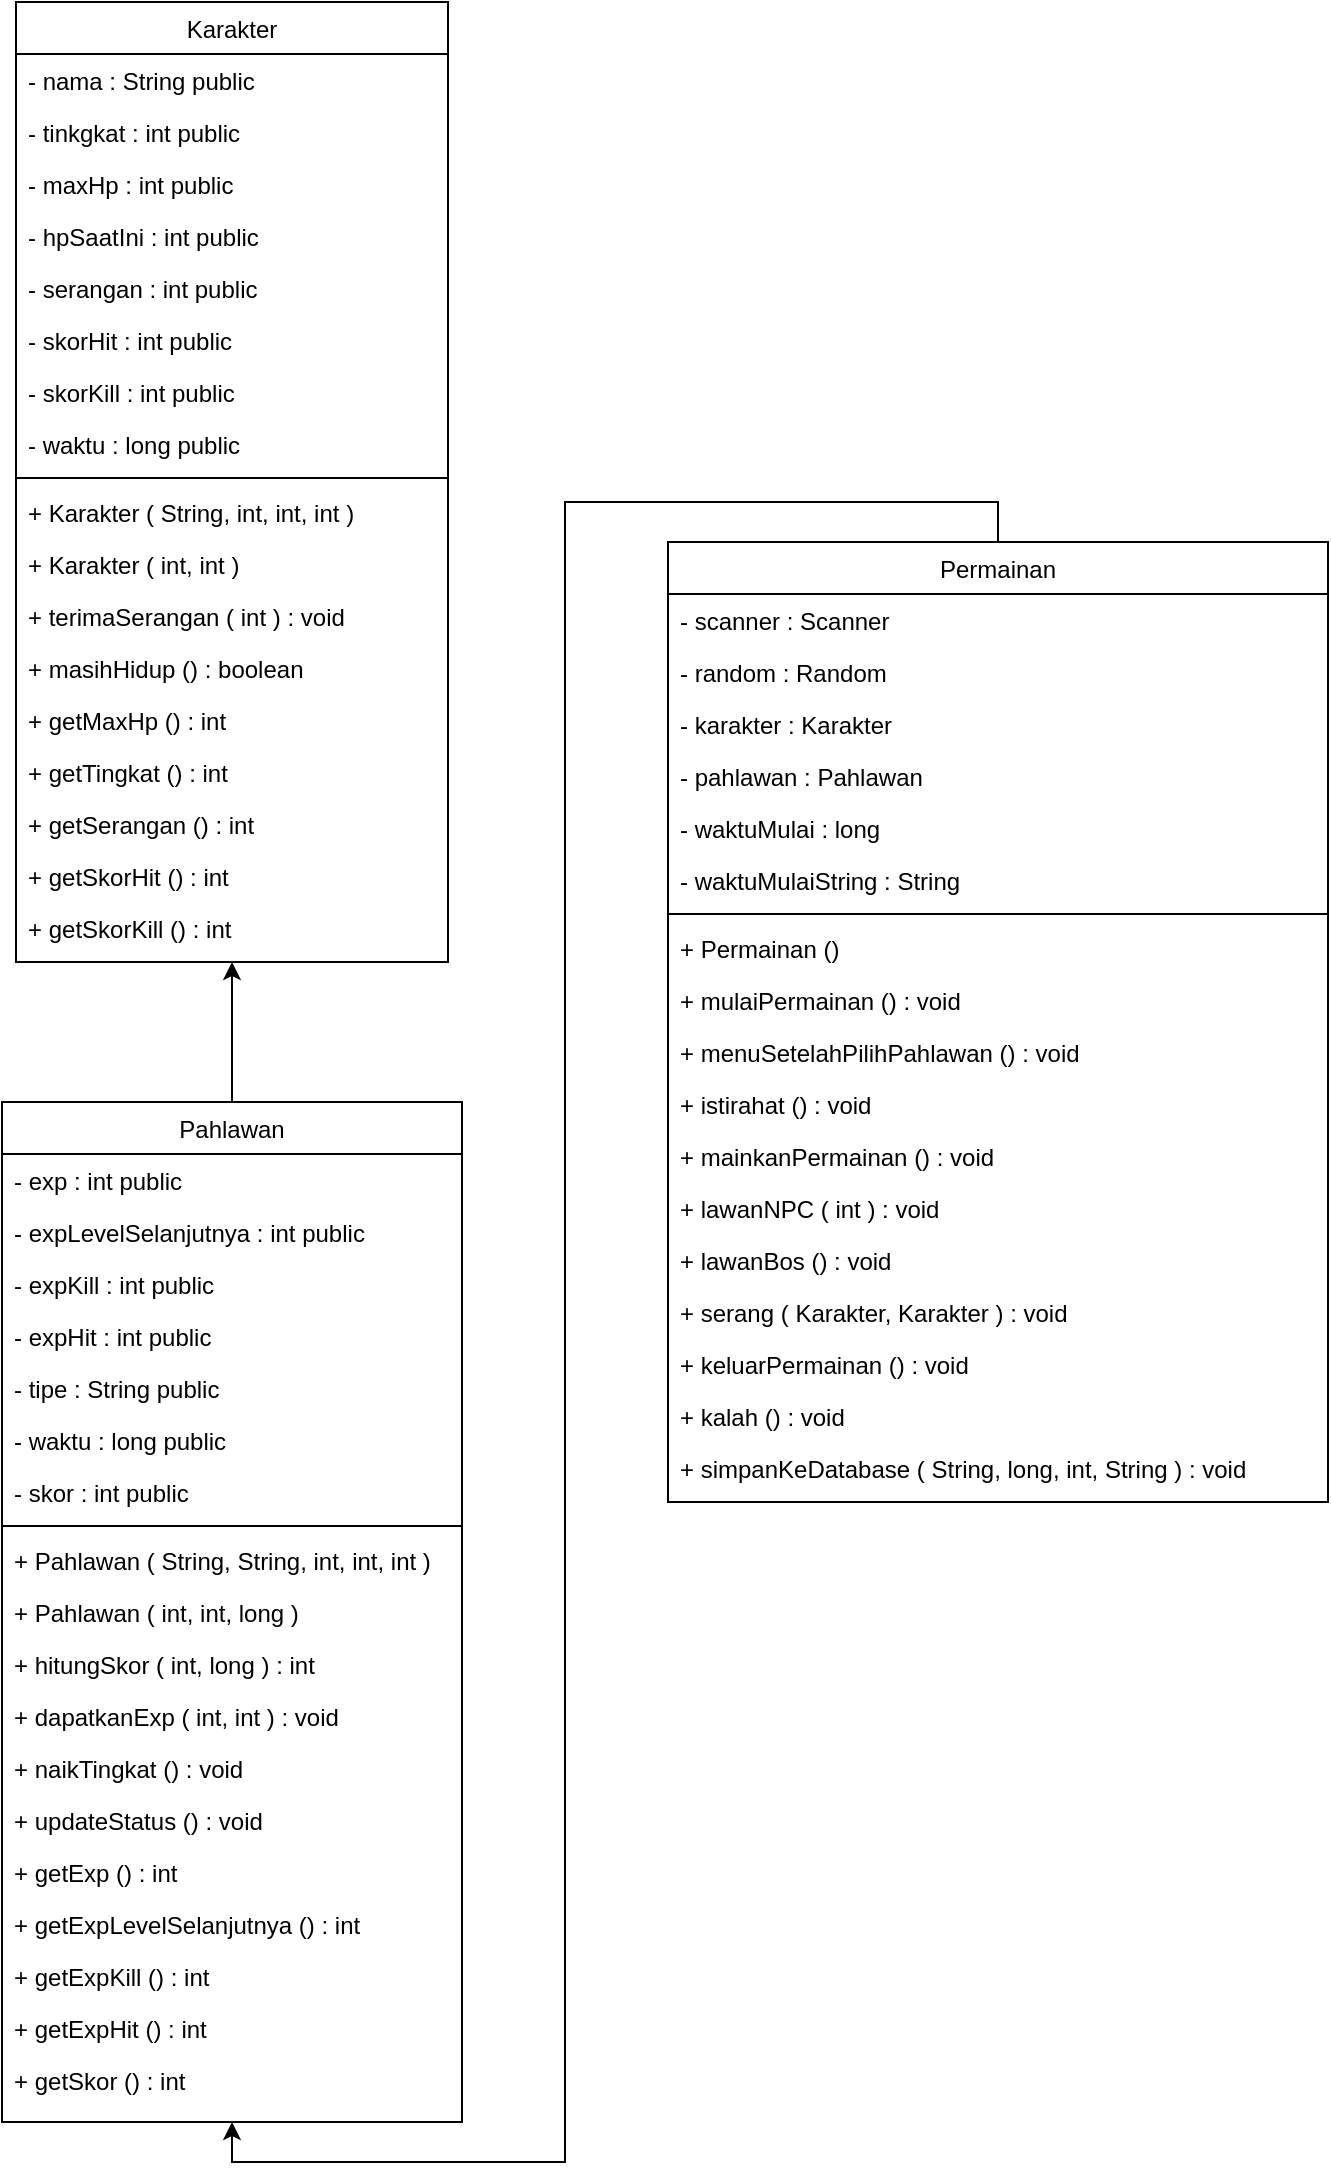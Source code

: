 <mxfile version="24.5.5" type="device">
  <diagram name="Page-1" id="tk5IV74QTJsS3JRGVYiR">
    <mxGraphModel dx="1786" dy="2429" grid="1" gridSize="10" guides="1" tooltips="1" connect="1" arrows="1" fold="1" page="1" pageScale="1" pageWidth="827" pageHeight="1169" math="0" shadow="0">
      <root>
        <mxCell id="0" />
        <mxCell id="1" parent="0" />
        <mxCell id="ekfM5-vfuh0EuMDIDGHF-13" style="edgeStyle=orthogonalEdgeStyle;rounded=0;orthogonalLoop=1;jettySize=auto;html=1;exitX=0.5;exitY=0;exitDx=0;exitDy=0;entryX=0.5;entryY=1;entryDx=0;entryDy=0;" edge="1" parent="1" source="ekfM5-vfuh0EuMDIDGHF-14" target="ekfM5-vfuh0EuMDIDGHF-23">
          <mxGeometry relative="1" as="geometry" />
        </mxCell>
        <mxCell id="ekfM5-vfuh0EuMDIDGHF-14" value="Pahlawan" style="swimlane;fontStyle=0;align=center;verticalAlign=top;childLayout=stackLayout;horizontal=1;startSize=26;horizontalStack=0;resizeParent=1;resizeLast=0;collapsible=1;marginBottom=0;rounded=0;shadow=0;strokeWidth=1;" vertex="1" parent="1">
          <mxGeometry x="327" y="250" width="230" height="510" as="geometry">
            <mxRectangle x="130" y="380" width="160" height="26" as="alternateBounds" />
          </mxGeometry>
        </mxCell>
        <mxCell id="ekfM5-vfuh0EuMDIDGHF-15" value="- exp : int public" style="text;align=left;verticalAlign=top;spacingLeft=4;spacingRight=4;overflow=hidden;rotatable=0;points=[[0,0.5],[1,0.5]];portConstraint=eastwest;" vertex="1" parent="ekfM5-vfuh0EuMDIDGHF-14">
          <mxGeometry y="26" width="230" height="26" as="geometry" />
        </mxCell>
        <mxCell id="ekfM5-vfuh0EuMDIDGHF-16" value="- expLevelSelanjutnya : int public" style="text;align=left;verticalAlign=top;spacingLeft=4;spacingRight=4;overflow=hidden;rotatable=0;points=[[0,0.5],[1,0.5]];portConstraint=eastwest;rounded=0;shadow=0;html=0;" vertex="1" parent="ekfM5-vfuh0EuMDIDGHF-14">
          <mxGeometry y="52" width="230" height="26" as="geometry" />
        </mxCell>
        <mxCell id="ekfM5-vfuh0EuMDIDGHF-17" value="- expKill : int public" style="text;align=left;verticalAlign=top;spacingLeft=4;spacingRight=4;overflow=hidden;rotatable=0;points=[[0,0.5],[1,0.5]];portConstraint=eastwest;rounded=0;shadow=0;html=0;" vertex="1" parent="ekfM5-vfuh0EuMDIDGHF-14">
          <mxGeometry y="78" width="230" height="26" as="geometry" />
        </mxCell>
        <mxCell id="ekfM5-vfuh0EuMDIDGHF-18" value="- expHit : int public" style="text;align=left;verticalAlign=top;spacingLeft=4;spacingRight=4;overflow=hidden;rotatable=0;points=[[0,0.5],[1,0.5]];portConstraint=eastwest;rounded=0;shadow=0;html=0;" vertex="1" parent="ekfM5-vfuh0EuMDIDGHF-14">
          <mxGeometry y="104" width="230" height="26" as="geometry" />
        </mxCell>
        <mxCell id="ekfM5-vfuh0EuMDIDGHF-20" value="- tipe : String public" style="text;align=left;verticalAlign=top;spacingLeft=4;spacingRight=4;overflow=hidden;rotatable=0;points=[[0,0.5],[1,0.5]];portConstraint=eastwest;fontStyle=0" vertex="1" parent="ekfM5-vfuh0EuMDIDGHF-14">
          <mxGeometry y="130" width="230" height="26" as="geometry" />
        </mxCell>
        <mxCell id="ekfM5-vfuh0EuMDIDGHF-21" value="- waktu : long public" style="text;align=left;verticalAlign=top;spacingLeft=4;spacingRight=4;overflow=hidden;rotatable=0;points=[[0,0.5],[1,0.5]];portConstraint=eastwest;" vertex="1" parent="ekfM5-vfuh0EuMDIDGHF-14">
          <mxGeometry y="156" width="230" height="26" as="geometry" />
        </mxCell>
        <mxCell id="ekfM5-vfuh0EuMDIDGHF-22" value="- skor : int public" style="text;align=left;verticalAlign=top;spacingLeft=4;spacingRight=4;overflow=hidden;rotatable=0;points=[[0,0.5],[1,0.5]];portConstraint=eastwest;" vertex="1" parent="ekfM5-vfuh0EuMDIDGHF-14">
          <mxGeometry y="182" width="230" height="26" as="geometry" />
        </mxCell>
        <mxCell id="ekfM5-vfuh0EuMDIDGHF-19" value="" style="line;html=1;strokeWidth=1;align=left;verticalAlign=middle;spacingTop=-1;spacingLeft=3;spacingRight=3;rotatable=0;labelPosition=right;points=[];portConstraint=eastwest;" vertex="1" parent="ekfM5-vfuh0EuMDIDGHF-14">
          <mxGeometry y="208" width="230" height="8" as="geometry" />
        </mxCell>
        <mxCell id="ekfM5-vfuh0EuMDIDGHF-61" value="+ Pahlawan ( String, String, int, int, int )" style="text;align=left;verticalAlign=top;spacingLeft=4;spacingRight=4;overflow=hidden;rotatable=0;points=[[0,0.5],[1,0.5]];portConstraint=eastwest;" vertex="1" parent="ekfM5-vfuh0EuMDIDGHF-14">
          <mxGeometry y="216" width="230" height="26" as="geometry" />
        </mxCell>
        <mxCell id="ekfM5-vfuh0EuMDIDGHF-62" value="+ Pahlawan ( int, int, long )" style="text;align=left;verticalAlign=top;spacingLeft=4;spacingRight=4;overflow=hidden;rotatable=0;points=[[0,0.5],[1,0.5]];portConstraint=eastwest;rounded=0;shadow=0;html=0;" vertex="1" parent="ekfM5-vfuh0EuMDIDGHF-14">
          <mxGeometry y="242" width="230" height="26" as="geometry" />
        </mxCell>
        <mxCell id="ekfM5-vfuh0EuMDIDGHF-67" value="+ hitungSkor ( int, long ) : int" style="text;align=left;verticalAlign=top;spacingLeft=4;spacingRight=4;overflow=hidden;rotatable=0;points=[[0,0.5],[1,0.5]];portConstraint=eastwest;" vertex="1" parent="ekfM5-vfuh0EuMDIDGHF-14">
          <mxGeometry y="268" width="230" height="26" as="geometry" />
        </mxCell>
        <mxCell id="ekfM5-vfuh0EuMDIDGHF-66" value="+ dapatkanExp ( int, int ) : void" style="text;align=left;verticalAlign=top;spacingLeft=4;spacingRight=4;overflow=hidden;rotatable=0;points=[[0,0.5],[1,0.5]];portConstraint=eastwest;" vertex="1" parent="ekfM5-vfuh0EuMDIDGHF-14">
          <mxGeometry y="294" width="230" height="26" as="geometry" />
        </mxCell>
        <mxCell id="ekfM5-vfuh0EuMDIDGHF-65" value="+ naikTingkat () : void" style="text;align=left;verticalAlign=top;spacingLeft=4;spacingRight=4;overflow=hidden;rotatable=0;points=[[0,0.5],[1,0.5]];portConstraint=eastwest;fontStyle=0" vertex="1" parent="ekfM5-vfuh0EuMDIDGHF-14">
          <mxGeometry y="320" width="230" height="26" as="geometry" />
        </mxCell>
        <mxCell id="ekfM5-vfuh0EuMDIDGHF-64" value="+ updateStatus () : void" style="text;align=left;verticalAlign=top;spacingLeft=4;spacingRight=4;overflow=hidden;rotatable=0;points=[[0,0.5],[1,0.5]];portConstraint=eastwest;rounded=0;shadow=0;html=0;" vertex="1" parent="ekfM5-vfuh0EuMDIDGHF-14">
          <mxGeometry y="346" width="230" height="26" as="geometry" />
        </mxCell>
        <mxCell id="ekfM5-vfuh0EuMDIDGHF-63" value="+ getExp () : int" style="text;align=left;verticalAlign=top;spacingLeft=4;spacingRight=4;overflow=hidden;rotatable=0;points=[[0,0.5],[1,0.5]];portConstraint=eastwest;rounded=0;shadow=0;html=0;" vertex="1" parent="ekfM5-vfuh0EuMDIDGHF-14">
          <mxGeometry y="372" width="230" height="26" as="geometry" />
        </mxCell>
        <mxCell id="ekfM5-vfuh0EuMDIDGHF-70" value="+ getExpLevelSelanjutnya () : int" style="text;align=left;verticalAlign=top;spacingLeft=4;spacingRight=4;overflow=hidden;rotatable=0;points=[[0,0.5],[1,0.5]];portConstraint=eastwest;" vertex="1" parent="ekfM5-vfuh0EuMDIDGHF-14">
          <mxGeometry y="398" width="230" height="26" as="geometry" />
        </mxCell>
        <mxCell id="ekfM5-vfuh0EuMDIDGHF-73" value="+ getExpKill () : int" style="text;align=left;verticalAlign=top;spacingLeft=4;spacingRight=4;overflow=hidden;rotatable=0;points=[[0,0.5],[1,0.5]];portConstraint=eastwest;rounded=0;shadow=0;html=0;" vertex="1" parent="ekfM5-vfuh0EuMDIDGHF-14">
          <mxGeometry y="424" width="230" height="26" as="geometry" />
        </mxCell>
        <mxCell id="ekfM5-vfuh0EuMDIDGHF-72" value="+ getExpHit () : int" style="text;align=left;verticalAlign=top;spacingLeft=4;spacingRight=4;overflow=hidden;rotatable=0;points=[[0,0.5],[1,0.5]];portConstraint=eastwest;rounded=0;shadow=0;html=0;" vertex="1" parent="ekfM5-vfuh0EuMDIDGHF-14">
          <mxGeometry y="450" width="230" height="26" as="geometry" />
        </mxCell>
        <mxCell id="ekfM5-vfuh0EuMDIDGHF-71" value="+ getSkor () : int" style="text;align=left;verticalAlign=top;spacingLeft=4;spacingRight=4;overflow=hidden;rotatable=0;points=[[0,0.5],[1,0.5]];portConstraint=eastwest;fontStyle=0" vertex="1" parent="ekfM5-vfuh0EuMDIDGHF-14">
          <mxGeometry y="476" width="230" height="26" as="geometry" />
        </mxCell>
        <mxCell id="ekfM5-vfuh0EuMDIDGHF-23" value="Karakter" style="swimlane;fontStyle=0;align=center;verticalAlign=top;childLayout=stackLayout;horizontal=1;startSize=26;horizontalStack=0;resizeParent=1;resizeLast=0;collapsible=1;marginBottom=0;rounded=0;shadow=0;strokeWidth=1;" vertex="1" parent="1">
          <mxGeometry x="334" y="-300" width="216" height="480" as="geometry">
            <mxRectangle x="550" y="140" width="160" height="26" as="alternateBounds" />
          </mxGeometry>
        </mxCell>
        <mxCell id="ekfM5-vfuh0EuMDIDGHF-24" value="- nama : String public" style="text;align=left;verticalAlign=top;spacingLeft=4;spacingRight=4;overflow=hidden;rotatable=0;points=[[0,0.5],[1,0.5]];portConstraint=eastwest;" vertex="1" parent="ekfM5-vfuh0EuMDIDGHF-23">
          <mxGeometry y="26" width="216" height="26" as="geometry" />
        </mxCell>
        <mxCell id="ekfM5-vfuh0EuMDIDGHF-25" value="- tinkgkat : int public" style="text;align=left;verticalAlign=top;spacingLeft=4;spacingRight=4;overflow=hidden;rotatable=0;points=[[0,0.5],[1,0.5]];portConstraint=eastwest;rounded=0;shadow=0;html=0;" vertex="1" parent="ekfM5-vfuh0EuMDIDGHF-23">
          <mxGeometry y="52" width="216" height="26" as="geometry" />
        </mxCell>
        <mxCell id="ekfM5-vfuh0EuMDIDGHF-26" value="- maxHp : int public" style="text;align=left;verticalAlign=top;spacingLeft=4;spacingRight=4;overflow=hidden;rotatable=0;points=[[0,0.5],[1,0.5]];portConstraint=eastwest;rounded=0;shadow=0;html=0;" vertex="1" parent="ekfM5-vfuh0EuMDIDGHF-23">
          <mxGeometry y="78" width="216" height="26" as="geometry" />
        </mxCell>
        <mxCell id="ekfM5-vfuh0EuMDIDGHF-27" value="- hpSaatIni : int public" style="text;align=left;verticalAlign=top;spacingLeft=4;spacingRight=4;overflow=hidden;rotatable=0;points=[[0,0.5],[1,0.5]];portConstraint=eastwest;rounded=0;shadow=0;html=0;" vertex="1" parent="ekfM5-vfuh0EuMDIDGHF-23">
          <mxGeometry y="104" width="216" height="26" as="geometry" />
        </mxCell>
        <mxCell id="ekfM5-vfuh0EuMDIDGHF-28" value="- serangan : int public" style="text;align=left;verticalAlign=top;spacingLeft=4;spacingRight=4;overflow=hidden;rotatable=0;points=[[0,0.5],[1,0.5]];portConstraint=eastwest;rounded=0;shadow=0;html=0;" vertex="1" parent="ekfM5-vfuh0EuMDIDGHF-23">
          <mxGeometry y="130" width="216" height="26" as="geometry" />
        </mxCell>
        <mxCell id="ekfM5-vfuh0EuMDIDGHF-29" value="- skorHit : int public" style="text;align=left;verticalAlign=top;spacingLeft=4;spacingRight=4;overflow=hidden;rotatable=0;points=[[0,0.5],[1,0.5]];portConstraint=eastwest;rounded=0;shadow=0;html=0;" vertex="1" parent="ekfM5-vfuh0EuMDIDGHF-23">
          <mxGeometry y="156" width="216" height="26" as="geometry" />
        </mxCell>
        <mxCell id="ekfM5-vfuh0EuMDIDGHF-30" value="- skorKill : int public" style="text;align=left;verticalAlign=top;spacingLeft=4;spacingRight=4;overflow=hidden;rotatable=0;points=[[0,0.5],[1,0.5]];portConstraint=eastwest;rounded=0;shadow=0;html=0;" vertex="1" parent="ekfM5-vfuh0EuMDIDGHF-23">
          <mxGeometry y="182" width="216" height="26" as="geometry" />
        </mxCell>
        <mxCell id="ekfM5-vfuh0EuMDIDGHF-31" value="- waktu : long public" style="text;align=left;verticalAlign=top;spacingLeft=4;spacingRight=4;overflow=hidden;rotatable=0;points=[[0,0.5],[1,0.5]];portConstraint=eastwest;rounded=0;shadow=0;html=0;" vertex="1" parent="ekfM5-vfuh0EuMDIDGHF-23">
          <mxGeometry y="208" width="216" height="26" as="geometry" />
        </mxCell>
        <mxCell id="ekfM5-vfuh0EuMDIDGHF-34" value="" style="line;html=1;strokeWidth=1;align=left;verticalAlign=middle;spacingTop=-1;spacingLeft=3;spacingRight=3;rotatable=0;labelPosition=right;points=[];portConstraint=eastwest;" vertex="1" parent="ekfM5-vfuh0EuMDIDGHF-23">
          <mxGeometry y="234" width="216" height="8" as="geometry" />
        </mxCell>
        <mxCell id="ekfM5-vfuh0EuMDIDGHF-32" value="+ Karakter ( String, int, int, int )" style="text;align=left;verticalAlign=top;spacingLeft=4;spacingRight=4;overflow=hidden;rotatable=0;points=[[0,0.5],[1,0.5]];portConstraint=eastwest;rounded=0;shadow=0;html=0;" vertex="1" parent="ekfM5-vfuh0EuMDIDGHF-23">
          <mxGeometry y="242" width="216" height="26" as="geometry" />
        </mxCell>
        <mxCell id="ekfM5-vfuh0EuMDIDGHF-33" value="+ Karakter ( int, int )" style="text;align=left;verticalAlign=top;spacingLeft=4;spacingRight=4;overflow=hidden;rotatable=0;points=[[0,0.5],[1,0.5]];portConstraint=eastwest;rounded=0;shadow=0;html=0;" vertex="1" parent="ekfM5-vfuh0EuMDIDGHF-23">
          <mxGeometry y="268" width="216" height="26" as="geometry" />
        </mxCell>
        <mxCell id="ekfM5-vfuh0EuMDIDGHF-35" value="+ terimaSerangan ( int ) : void" style="text;align=left;verticalAlign=top;spacingLeft=4;spacingRight=4;overflow=hidden;rotatable=0;points=[[0,0.5],[1,0.5]];portConstraint=eastwest;" vertex="1" parent="ekfM5-vfuh0EuMDIDGHF-23">
          <mxGeometry y="294" width="216" height="26" as="geometry" />
        </mxCell>
        <mxCell id="ekfM5-vfuh0EuMDIDGHF-36" value="+ masihHidup () : boolean" style="text;align=left;verticalAlign=top;spacingLeft=4;spacingRight=4;overflow=hidden;rotatable=0;points=[[0,0.5],[1,0.5]];portConstraint=eastwest;" vertex="1" parent="ekfM5-vfuh0EuMDIDGHF-23">
          <mxGeometry y="320" width="216" height="26" as="geometry" />
        </mxCell>
        <mxCell id="ekfM5-vfuh0EuMDIDGHF-37" value="+ getMaxHp () : int" style="text;align=left;verticalAlign=top;spacingLeft=4;spacingRight=4;overflow=hidden;rotatable=0;points=[[0,0.5],[1,0.5]];portConstraint=eastwest;" vertex="1" parent="ekfM5-vfuh0EuMDIDGHF-23">
          <mxGeometry y="346" width="216" height="26" as="geometry" />
        </mxCell>
        <mxCell id="ekfM5-vfuh0EuMDIDGHF-56" value="+ getTingkat () : int" style="text;align=left;verticalAlign=top;spacingLeft=4;spacingRight=4;overflow=hidden;rotatable=0;points=[[0,0.5],[1,0.5]];portConstraint=eastwest;" vertex="1" parent="ekfM5-vfuh0EuMDIDGHF-23">
          <mxGeometry y="372" width="216" height="26" as="geometry" />
        </mxCell>
        <mxCell id="ekfM5-vfuh0EuMDIDGHF-57" value="+ getSerangan () : int" style="text;align=left;verticalAlign=top;spacingLeft=4;spacingRight=4;overflow=hidden;rotatable=0;points=[[0,0.5],[1,0.5]];portConstraint=eastwest;" vertex="1" parent="ekfM5-vfuh0EuMDIDGHF-23">
          <mxGeometry y="398" width="216" height="26" as="geometry" />
        </mxCell>
        <mxCell id="ekfM5-vfuh0EuMDIDGHF-59" value="+ getSkorHit () : int" style="text;align=left;verticalAlign=top;spacingLeft=4;spacingRight=4;overflow=hidden;rotatable=0;points=[[0,0.5],[1,0.5]];portConstraint=eastwest;" vertex="1" parent="ekfM5-vfuh0EuMDIDGHF-23">
          <mxGeometry y="424" width="216" height="26" as="geometry" />
        </mxCell>
        <mxCell id="ekfM5-vfuh0EuMDIDGHF-58" value="+ getSkorKill () : int" style="text;align=left;verticalAlign=top;spacingLeft=4;spacingRight=4;overflow=hidden;rotatable=0;points=[[0,0.5],[1,0.5]];portConstraint=eastwest;" vertex="1" parent="ekfM5-vfuh0EuMDIDGHF-23">
          <mxGeometry y="450" width="216" height="26" as="geometry" />
        </mxCell>
        <mxCell id="ekfM5-vfuh0EuMDIDGHF-38" value="Permainan" style="swimlane;fontStyle=0;align=center;verticalAlign=top;childLayout=stackLayout;horizontal=1;startSize=26;horizontalStack=0;resizeParent=1;resizeLast=0;collapsible=1;marginBottom=0;rounded=0;shadow=0;strokeWidth=1;" vertex="1" parent="1">
          <mxGeometry x="660" y="-30" width="330" height="480" as="geometry">
            <mxRectangle x="130" y="380" width="160" height="26" as="alternateBounds" />
          </mxGeometry>
        </mxCell>
        <mxCell id="ekfM5-vfuh0EuMDIDGHF-39" value="- scanner : Scanner" style="text;align=left;verticalAlign=top;spacingLeft=4;spacingRight=4;overflow=hidden;rotatable=0;points=[[0,0.5],[1,0.5]];portConstraint=eastwest;" vertex="1" parent="ekfM5-vfuh0EuMDIDGHF-38">
          <mxGeometry y="26" width="330" height="26" as="geometry" />
        </mxCell>
        <mxCell id="ekfM5-vfuh0EuMDIDGHF-40" value="- random : Random" style="text;align=left;verticalAlign=top;spacingLeft=4;spacingRight=4;overflow=hidden;rotatable=0;points=[[0,0.5],[1,0.5]];portConstraint=eastwest;rounded=0;shadow=0;html=0;" vertex="1" parent="ekfM5-vfuh0EuMDIDGHF-38">
          <mxGeometry y="52" width="330" height="26" as="geometry" />
        </mxCell>
        <mxCell id="ekfM5-vfuh0EuMDIDGHF-41" value="- karakter : Karakter" style="text;align=left;verticalAlign=top;spacingLeft=4;spacingRight=4;overflow=hidden;rotatable=0;points=[[0,0.5],[1,0.5]];portConstraint=eastwest;rounded=0;shadow=0;html=0;" vertex="1" parent="ekfM5-vfuh0EuMDIDGHF-38">
          <mxGeometry y="78" width="330" height="26" as="geometry" />
        </mxCell>
        <mxCell id="ekfM5-vfuh0EuMDIDGHF-42" value="- pahlawan : Pahlawan" style="text;align=left;verticalAlign=top;spacingLeft=4;spacingRight=4;overflow=hidden;rotatable=0;points=[[0,0.5],[1,0.5]];portConstraint=eastwest;rounded=0;shadow=0;html=0;" vertex="1" parent="ekfM5-vfuh0EuMDIDGHF-38">
          <mxGeometry y="104" width="330" height="26" as="geometry" />
        </mxCell>
        <mxCell id="ekfM5-vfuh0EuMDIDGHF-44" value="- waktuMulai : long" style="text;align=left;verticalAlign=top;spacingLeft=4;spacingRight=4;overflow=hidden;rotatable=0;points=[[0,0.5],[1,0.5]];portConstraint=eastwest;fontStyle=0" vertex="1" parent="ekfM5-vfuh0EuMDIDGHF-38">
          <mxGeometry y="130" width="330" height="26" as="geometry" />
        </mxCell>
        <mxCell id="ekfM5-vfuh0EuMDIDGHF-45" value="- waktuMulaiString : String" style="text;align=left;verticalAlign=top;spacingLeft=4;spacingRight=4;overflow=hidden;rotatable=0;points=[[0,0.5],[1,0.5]];portConstraint=eastwest;" vertex="1" parent="ekfM5-vfuh0EuMDIDGHF-38">
          <mxGeometry y="156" width="330" height="26" as="geometry" />
        </mxCell>
        <mxCell id="ekfM5-vfuh0EuMDIDGHF-43" value="" style="line;html=1;strokeWidth=1;align=left;verticalAlign=middle;spacingTop=-1;spacingLeft=3;spacingRight=3;rotatable=0;labelPosition=right;points=[];portConstraint=eastwest;" vertex="1" parent="ekfM5-vfuh0EuMDIDGHF-38">
          <mxGeometry y="182" width="330" height="8" as="geometry" />
        </mxCell>
        <mxCell id="ekfM5-vfuh0EuMDIDGHF-75" value="+ Permainan ()" style="text;align=left;verticalAlign=top;spacingLeft=4;spacingRight=4;overflow=hidden;rotatable=0;points=[[0,0.5],[1,0.5]];portConstraint=eastwest;" vertex="1" parent="ekfM5-vfuh0EuMDIDGHF-38">
          <mxGeometry y="190" width="330" height="26" as="geometry" />
        </mxCell>
        <mxCell id="ekfM5-vfuh0EuMDIDGHF-76" value="+ mulaiPermainan () : void" style="text;align=left;verticalAlign=top;spacingLeft=4;spacingRight=4;overflow=hidden;rotatable=0;points=[[0,0.5],[1,0.5]];portConstraint=eastwest;rounded=0;shadow=0;html=0;" vertex="1" parent="ekfM5-vfuh0EuMDIDGHF-38">
          <mxGeometry y="216" width="330" height="26" as="geometry" />
        </mxCell>
        <mxCell id="ekfM5-vfuh0EuMDIDGHF-80" value="+ menuSetelahPilihPahlawan () : void" style="text;align=left;verticalAlign=top;spacingLeft=4;spacingRight=4;overflow=hidden;rotatable=0;points=[[0,0.5],[1,0.5]];portConstraint=eastwest;" vertex="1" parent="ekfM5-vfuh0EuMDIDGHF-38">
          <mxGeometry y="242" width="330" height="26" as="geometry" />
        </mxCell>
        <mxCell id="ekfM5-vfuh0EuMDIDGHF-79" value="+ istirahat () : void" style="text;align=left;verticalAlign=top;spacingLeft=4;spacingRight=4;overflow=hidden;rotatable=0;points=[[0,0.5],[1,0.5]];portConstraint=eastwest;fontStyle=0" vertex="1" parent="ekfM5-vfuh0EuMDIDGHF-38">
          <mxGeometry y="268" width="330" height="26" as="geometry" />
        </mxCell>
        <mxCell id="ekfM5-vfuh0EuMDIDGHF-78" value="+ mainkanPermainan () : void" style="text;align=left;verticalAlign=top;spacingLeft=4;spacingRight=4;overflow=hidden;rotatable=0;points=[[0,0.5],[1,0.5]];portConstraint=eastwest;rounded=0;shadow=0;html=0;" vertex="1" parent="ekfM5-vfuh0EuMDIDGHF-38">
          <mxGeometry y="294" width="330" height="26" as="geometry" />
        </mxCell>
        <mxCell id="ekfM5-vfuh0EuMDIDGHF-77" value="+ lawanNPC ( int ) : void" style="text;align=left;verticalAlign=top;spacingLeft=4;spacingRight=4;overflow=hidden;rotatable=0;points=[[0,0.5],[1,0.5]];portConstraint=eastwest;rounded=0;shadow=0;html=0;" vertex="1" parent="ekfM5-vfuh0EuMDIDGHF-38">
          <mxGeometry y="320" width="330" height="26" as="geometry" />
        </mxCell>
        <mxCell id="ekfM5-vfuh0EuMDIDGHF-81" value="+ lawanBos () : void" style="text;align=left;verticalAlign=top;spacingLeft=4;spacingRight=4;overflow=hidden;rotatable=0;points=[[0,0.5],[1,0.5]];portConstraint=eastwest;" vertex="1" parent="ekfM5-vfuh0EuMDIDGHF-38">
          <mxGeometry y="346" width="330" height="26" as="geometry" />
        </mxCell>
        <mxCell id="ekfM5-vfuh0EuMDIDGHF-82" value="+ serang ( Karakter, Karakter ) : void" style="text;align=left;verticalAlign=top;spacingLeft=4;spacingRight=4;overflow=hidden;rotatable=0;points=[[0,0.5],[1,0.5]];portConstraint=eastwest;rounded=0;shadow=0;html=0;" vertex="1" parent="ekfM5-vfuh0EuMDIDGHF-38">
          <mxGeometry y="372" width="330" height="26" as="geometry" />
        </mxCell>
        <mxCell id="ekfM5-vfuh0EuMDIDGHF-83" value="+ keluarPermainan () : void" style="text;align=left;verticalAlign=top;spacingLeft=4;spacingRight=4;overflow=hidden;rotatable=0;points=[[0,0.5],[1,0.5]];portConstraint=eastwest;" vertex="1" parent="ekfM5-vfuh0EuMDIDGHF-38">
          <mxGeometry y="398" width="330" height="26" as="geometry" />
        </mxCell>
        <mxCell id="ekfM5-vfuh0EuMDIDGHF-86" value="+ kalah () : void" style="text;align=left;verticalAlign=top;spacingLeft=4;spacingRight=4;overflow=hidden;rotatable=0;points=[[0,0.5],[1,0.5]];portConstraint=eastwest;rounded=0;shadow=0;html=0;" vertex="1" parent="ekfM5-vfuh0EuMDIDGHF-38">
          <mxGeometry y="424" width="330" height="26" as="geometry" />
        </mxCell>
        <mxCell id="ekfM5-vfuh0EuMDIDGHF-85" value="+ simpanKeDatabase ( String, long, int, String ) : void" style="text;align=left;verticalAlign=top;spacingLeft=4;spacingRight=4;overflow=hidden;rotatable=0;points=[[0,0.5],[1,0.5]];portConstraint=eastwest;rounded=0;shadow=0;html=0;" vertex="1" parent="ekfM5-vfuh0EuMDIDGHF-38">
          <mxGeometry y="450" width="330" height="26" as="geometry" />
        </mxCell>
        <mxCell id="ekfM5-vfuh0EuMDIDGHF-55" style="edgeStyle=orthogonalEdgeStyle;rounded=0;orthogonalLoop=1;jettySize=auto;html=1;exitX=0.5;exitY=0;exitDx=0;exitDy=0;entryX=0.5;entryY=1;entryDx=0;entryDy=0;" edge="1" parent="1" source="ekfM5-vfuh0EuMDIDGHF-38" target="ekfM5-vfuh0EuMDIDGHF-14">
          <mxGeometry relative="1" as="geometry" />
        </mxCell>
      </root>
    </mxGraphModel>
  </diagram>
</mxfile>
